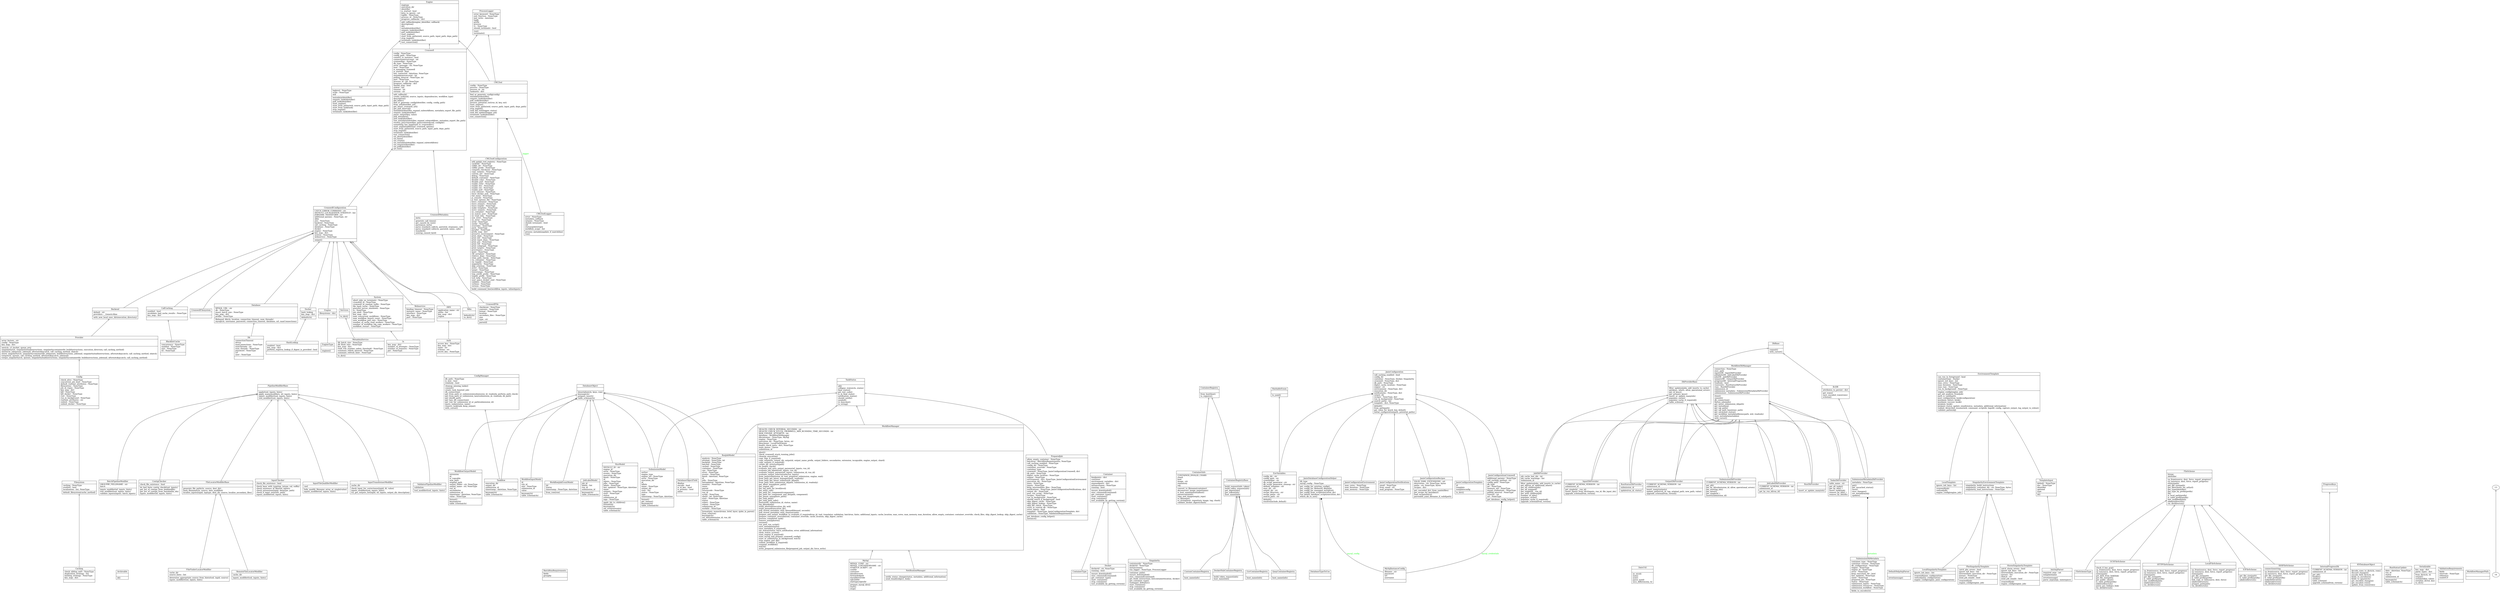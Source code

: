 digraph "classes_janis_assistant" {
charset="utf-8"
rankdir=BT
"0" [label="{AWS|application_name : str\lauths : list\lkey_map : dict\lregion\l|}", shape="record"];
"2" [label="{Akka|\l|default(cls)\lto_dict()\l}", shape="record"];
"3" [label="{Archivable|\l|id()\l}", shape="record"];
"4" [label="{Auth|access_key : NoneType\lkey_map : dict\lname : str\lscheme : str\lsecret_key : NoneType\l|}", shape="record"];
"5" [label="{Backend|default : str\lproviders : _GenericAlias\l|with_new_local_exec_dir(execution_directory)\l}", shape="record"];
"6" [label="{BatchPipelineModifier|GROUPBY_FIELDNAME : str\lbatch\l|inputs_modifier(wf, inputs, hints)\ltool_modifier(tool, inputs, hints)\lvalidate_inputs(inputs, batch_inputs)\l}", shape="record"];
"7" [label="{BatchRunRequirements|fields\lgroupby\l|}", shape="record"];
"8" [label="{BlacklistCache|concurrency : NoneType\lenabled : NoneType\lsize : NoneType\lttl : NoneType\l|}", shape="record"];
"9" [label="{CWLTool|config : NoneType\lprocess : NoneType\lprocess_id : int\ltaskmeta : dict\l|find_or_generate_config(config)\lmetadata(identifier)\loutputs_task(identifier)\lpoll_task(identifier)\lprocess_potential_out(run_id, key, out)\lstart_engine()\lstart_from_paths(wid, source_path, input_path, deps_path)\lstop_engine()\ltask_did_exit(logger, status)\ltask_did_update(logger, job)\lterminate_task(identifier)\ltest_connection()\l}", shape="record"];
"10" [label="{CWLToolConfiguration|add_ga4gh_tool_registry : NoneType\lcachedir : NoneType\lcidfile_dir : NoneType\lcidfile_prefix : NoneType\lcompute_checksum : NoneType\lcopy_outputs : NoneType\lcustom_net : NoneType\ldebug : NoneType\ldefault_container : NoneType\ldisable_color : NoneType\ldisable_pull : NoneType\lenable_color : NoneType\lenable_dev : NoneType\lenable_ext : NoneType\lenable_pull : NoneType\leval_timeout : NoneType\lforce_docker_pull : NoneType\lfull_name : NoneType\ljs_console : NoneType\ljs_hint_options_file : NoneType\lleave_container : NoneType\lleave_outputs : NoneType\lleave_tmpdir : NoneType\lmake_template : NoneType\lmove_outputs : NoneType\lno_container : NoneType\lno_match_user : NoneType\lno_read_only : NoneType\lnon_strict : NoneType\lon_error : NoneType\lorcid : NoneType\loutdir : NoneType\loverrides : NoneType\lpack : NoneType\lparallel : NoneType\lprefix_map : dict\lpreserve_environment : NoneType\lprint_deps : NoneType\lprint_dot : NoneType\lprint_input_deps : NoneType\lprint_pre : NoneType\lprint_rdf : NoneType\lprint_subgraph : NoneType\lprint_targets : NoneType\lprovenance : NoneType\lquiet : NoneType\lrdf_serializer : NoneType\lrelative_deps : NoneType\lrelax_path_checks : NoneType\lrm_container : NoneType\lrm_tmpdir : NoneType\lsingularity : NoneType\lskip_schemas : NoneType\lstrict : NoneType\ltarget : NoneType\ltimestamps : NoneType\ltmp_outdir_prefix : NoneType\ltmpdir_prefix : NoneType\ltool_help : NoneType\luser_space_docker_cmd : NoneType\lvalidate : NoneType\lverbose : NoneType\lversion : NoneType\l|build_command_line(workflow, inputs, inlineInputs)\l}", shape="record"];
"11" [label="{CWLToolLogger|error : NoneType\lmetadata_callback\loutputs : NoneType\lshould_terminate : bool\lsid\lstatusupdateregex\lworkflow_scope : list\l|process_metadataupdate_if_match(line)\lrun()\l}", shape="record"];
"12" [label="{Caching|check_sibling_md5 : NoneType\lduplication_strategy : list\lhashing_strategy : NoneType\lkey_map : dict\l|}", shape="record"];
"15" [label="{CallCaching|enabled : bool\linvalidate_bad_cache_results : NoneType\lkey_map : dict\l|}", shape="record"];
"16" [label="{Config|check_alive : NoneType\lconcurrent_job_limit : NoneType\ldefault_runtime_attributes : NoneType\lfilesystems : NoneType\ljob_id_regex : NoneType\lkey_map : dict\lkill : NoneType\lkill_docker : NoneType\lroot : NoneType\lrun_in_background : NoneType\lruntime_attributes : str\lsubmit : NoneType\lsubmit_docker : NoneType\l|}", shape="record"];
"17" [label="{ConfigManager|db_path : NoneType\lis_new : bool\lreadonly : bool\l|cleanup_missing_tasks()\lcommit()\lcreate_task_base(wf, job)\ldb_connection()\lget_from_path_or_submission(submission_id, readonly, perform_path_check)\lget_from_path_or_submission_lazy(submission_id, readonly, db_path)\lget_ids(db_path)\lget_lazy_db_connection()\lget_row_for_submission_id_or_path(submission_id)\lquery_tasks(status, name)\lremove_task(task, keep_output)\lwith_cursor()\l}", shape="record"];
"18" [label="{Container|bindpoints : dict\lcontainer\lenvironment_variables : dict\lexposedports : dict\linstancename : NoneType\lrunning : bool\l|ensure_downloaded()\lexec_command(command)\lget_container_type()\lstart_container()\lstop_container()\ltest_available_by_getting_version()\l}", shape="record"];
"20" [label="{ContainerInfo|CONTAINER_INVALID_CHARS\lchash\lhost\limage : str\lrepository\ltag\l|convert_to_filename(container)\ldeconstruct_image_name(name)\lis_host_name(potentialhost)\lparse(container)\lrepo_and_image(empty_repo)\lto_filename()\lto_string(host, repository, image, tag, chash)\lvalidate_docker_digest(chash)\l}", shape="record"];
"21" [label="{ContainerRegistry|\l|from_host(host)\lto_registry()\l}", shape="record"];
"22" [label="{ContainerRegistryBase|\l|build_request(info, token)\lbuild_token_request(info)\lget_digest(info)\lget_token(info)\lhost_name(info)\l}", shape="record"];
"23" [label="{ContainerType|\l|}", shape="record"];
"24" [label="{ContigChecker|check_file_existence : bool\l|do_bed_fasta_contig_check(tool, inputs)\lget_list_of_contigs_from_bed(bedfile)\lget_list_of_contigs_from_fastafai(fai_idx)\linputs_modifier(wf, inputs, hints)\l}", shape="record"];
"25" [label="{Cromwell|config : NoneType\lconfig_path : NoneType\lconnect_to_instance : bool\lconnectionerrorcount : int\lcromwelljar : NoneType\ldb_type : NoneType\lerror_message : str, NoneType\lhost : NoneType\lis_managing_cromwell\lis_started : bool\llast_contacted : datetime, NoneType\lmetadataerrorcount : int\lpolling_interval : NoneType, int\lport : NoneType\lprocess_id : int, NoneType\lprogress_callbacks : dict\lshould_stop : bool\lstdout : list\ltimeout : int\lversion : str\l|add_callback()\lcreate_task(wid, source, inputs, dependencies, workflow_type)\ldescription()\ldid_fail(rc)\lfind_or_generate_config(identifier, config, config_path)\lfrom_url(identifier, url)\lget_latest_cromwell_url()\lget_poll_interval()\lmetadata(identifier, expand_subworkflows, metadata_export_file_path)\loutputs_task(identifier)\lparse_output(key, value)\lpoll_metadata()\lpoll_task(identifier)\lraw_metadata(identifier, expand_subworkflows, metadata_export_file_path)\lresolve_jar(cromwelljar, janiscromwellconf, configdir)\lsomething_has_happened_to_cromwell(rc)\lstart_engine(additional_cromwell_options)\lstart_from_paths(wid, source_path, input_path, deps_path)\lstop_engine()\lterminate_task(identifier)\ltest_connection()\lurl_abort(identifier)\lurl_base()\lurl_create()\lurl_metadata(identifier, expand_subworkflows)\lurl_outputs(identifier)\lurl_poll(identifier)\lurl_test()\l}", shape="record"];
"26" [label="{CromwellConfiguration|CATCH_ERROR_COMMAND : str\lDEFAULT_LOCALIZATION_STRATEGY : list\lJOBNAME_TRANSFORM : str\ladditional_params : NoneType, str\lakka\laws : NoneType\lbackend : NoneType\lcall_caching : NoneType\ldatabase : NoneType\ldocker\lengine : NoneType\lkey_map : dict\lsystem : NoneType\lwebservice : NoneType\l|output()\l}", shape="record"];
"27" [label="{CromwellFile|checksum : NoneType\lcontents : NoneType\lformat : NoneType\llocation\lsecondary_files : NoneType\lsize\ltype : str\l|parse(d)\l}", shape="record"];
"28" [label="{CromwellFilesystem|\l|}", shape="record"];
"29" [label="{CromwellMetadata|meta\l|generate_call_times()\lget_caused_by_text()\lparse(json_meta)\lparse_standard_call(cls, parentid, stepname, call)\lparse_standard_calls(cls, parentid, name, calls)\lstandard()\lunwrap_caused_by(d)\l}", shape="record"];
"30" [label="{CustomContainerRegistry|\l|host_name(info)\l}", shape="record"];
"31" [label="{Database|MYSQL_URL : str\ldb : NoneType\linsert_batch_size : NoneType\lkey_map : dict\lprofile : NoneType\l|filebased_db(cls, location, connection_timeout, num_threads)\lmysql(cls, username, password, connection_timeout, database, url, maxConnections)\l}", shape="record"];
"32" [label="{DatabaseObject|\l|deserialize(cls, keys, row)\lkeymap(cls)\lprepare_insert()\ltable_schema(cls)\l}", shape="record"];
"33" [label="{DatabaseObjectField|dbalias\lencode : bool\lis_id_key : bool\lis_primary : bool\lname\l|}", shape="record"];
"34" [label="{DatabaseTypeToUse|\l|}", shape="record"];
"35" [label="{DateUtil|\l|as_utc(d)\lmax()\lnow()\lparse_iso(d)\lsecs_difference(a, b)\l}", shape="record"];
"36" [label="{Db|connectionTimeout\ldriver\lmaxConnections : NoneType\lnumThreads : int\lnum_threads : NoneType\lpassword : NoneType\lurl\luser : NoneType\l|}", shape="record"];
"37" [label="{DbBase|\l|commit()\lwith_cursor()\l}", shape="record"];
"38" [label="{DbProviderBase|\l|filter_updates(jobs, add_inserts_to_cache)\lget(keys, where, allow_operational_errors)\lget_id_keys()\lget_primary_keys()\linsert_or_update_many(els)\lpopulate_cache()\lpopulate_cache_if_required()\ltable_schema()\l}", shape="record"];
"39" [label="{DefaultHelpArgParser|\l|error(message)\l}", shape="record"];
"40" [label="{Docker|hash_lookup\lkey_map : dict\l|default(cls)\l}", shape="record"];
"41" [label="{Docker|dockerid : str, NoneType\lrunning : bool\l|ensure_downloaded()\lexec_command(command)\lget_container_type()\lstart_container()\lstop_container()\ltest_available_by_getting_version()\l}", shape="record"];
"42" [label="{DockerHubContainerRegistry|\l|build_token_request(info)\lhost_name(info)\l}", shape="record"];
"43" [label="{Engine|engtype\lexecution_dir\lidentifier\lis_started : bool\lkeys_to_ignore : set\llogfile : NoneType\lprocess_id : NoneType\lprogress_callbacks : dict\l|add_callback(engine_identifier, callback)\ldescription()\lid()\lmetadata(identifier)\loutputs_task(identifier)\lpoll_task(identifier)\lstart_engine()\lstart_from_paths(wid, source_path, input_path, deps_path)\lstop_engine()\lterminate_task(identifier)\ltest_connection()\l}", shape="record"];
"44" [label="{Engine|filesystems : dict\l|}", shape="record"];
"45" [label="{EngineType|\l|engines()\l}", shape="record"];
"46" [label="{EnvVariables|config_dir : str\lconfig_path : str\lcromwelljar : str\ldb_script_generator : str\ldb_script_generator_cleanup : str\ldefault_template : str\lexec_dir : str\loutput_dir : str\lrecipe_directory : str\lrecipe_paths : str\lsearch_path : str\l|default()\lresolve(include_default)\l}", shape="record"];
"47" [label="{EnvironmentTemplate|can_run_in_foreground : bool\lcontainertype : Docker\lignore_init_keys : list\lmax_cores : NoneType\lmax_duration : NoneType\lmax_ram : NoneType\lrun_in_background : NoneType\l|engine_config(engine, job)\lget_job_analysis_from(job)\lpath_is_valid(path)\lpost_configuration_hook(configuration)\lpostjanis_failure_hook()\lpostjanis_success_hook()\lprejanis_hook()\lprepare_status_update_email(status, metadata, additional_information)\lsubmit_detatched_resume(wid, command, scriptdir, logsdir, config, capture_output, log_output_to_stdout)\lvalidate_paths(obj)\l}", shape="record"];
"48" [label="{FileFinderLocatorModifier|cache_dir\lsource_hints : list\l|determine_appropriate_source_from_hints(tool, inpid, source)\linputs_modifier(tool, inputs, hints)\l}", shape="record"];
"49" [label="{FileLocatorModifierBase|\l|generate_file_path(cls, source, dest_dir)\lhash_filename(cls, source, date_modified)\llocalise_inputs(inpid, inptype, dest_dir, source, localise_secondary_files)\l}", shape="record"];
"50" [label="{FileScheme|fstype\lidentifier\l|cp_from(source, dest, force, report_progress)\lcp_to(source, dest, force, report_progress)\lexists(path)\lget_file_size(path)\lget_filescheme_for_url(url)\lget_type(identifier)\lget_type_by_prefix(prefix)\lid()\lis_local_path(prefix)\lis_valid_prefix(prefix)\llast_modified(path)\lmkdirs(directory)\lrm_dir(directory)\l}", shape="record"];
"51" [label="{FileSchemeType|\l|}", shape="record"];
"52" [label="{Filesystem|caching : NoneType\lenabled : bool\llocalization : list, NoneType\l|default_filesystem(cache_method)\l}", shape="record"];
"53" [label="{GCSFileScheme|\l|check_if_has_gcp()\lcp_from(source, dest, force, report_progress)\lcp_to(source, dest, force, report_progress)\lexists(path)\lget_blob_from_link(link)\lget_file_size(path)\lget_public_client()\lis_valid_prefix(prefix)\lmkdirs(directory)\lparse_gcs_link(gcs_link)\lrm_dir(directory)\l}", shape="record"];
"54" [label="{GcrContainerRegistry|\l|host_name(info)\l}", shape="record"];
"58" [label="{HTTPFileScheme|\l|cp_from(source, dest, force, report_progress)\lcp_to(source, dest, force, report_progress)\lexists(path)\lget_file_size(path)\lis_valid_prefix(prefix)\llast_modified(path)\lmkdirs(directory)\lrm_dir(directory)\l}", shape="record"];
"59" [label="{HashLookup|enabled : bool\lkey_map : dict\lperform_registry_lookup_if_digest_is_provided : bool\l|}", shape="record"];
"60" [label="{HashableEnum|\l|to_yaml()\l}", shape="record"];
"61" [label="{InitArgParser|required_args : set\ltemplatename\l|error(message)\lparse_args(args, namespace)\l}", shape="record"];
"62" [label="{InputChecker|check_file_existence : bool\l|check_base_with_type(inp, intype, val, suffix)\lcheck_existence_of_files(wf, inputs)\lcheck_extensions(inpid, datatype, path)\lcheck_if_input_exists(fs, path)\linputs_modifier(wf, inputs, hints)\l}", shape="record"];
"63" [label="{InputDbProvider|CURRENT_SCHEMA_VERSION : int\lsubmission_id\l|get_single(id_, run_id)\linsert_inputs_from_dict(inputs, run_id, file_input_ids)\lupgrade_schema(from_version)\l}", shape="record"];
"64" [label="{InputFileQualifierModifier|cwd\l|fully_qualify_filename_array_or_single(value)\linputs_modifier(wf, inputs, hints)\l}", shape="record"];
"65" [label="{InputTransformerModifier|cache_dir\l|check_input_for_correctness(inpid, dt, value)\linputs_modifier(tool, inputs, hints)\ltry_get_outputs_for(inpid, wf, inputs, output_dir, description)\l}", shape="record"];
"66" [label="{InternalProgressDb|CURRENT_SCHEMA_VERSION : int\lsubmission_id\l|get_all()\lhas(key)\lset(key)\ltable_schema()\lupgrade_schema(from_version)\l}", shape="record"];
"67" [label="{Io|key_map : dict\lnumber_of_attempts : NoneType\lnumber_of_requests : NoneType\lper : NoneType\l|}", shape="record"];
"68" [label="{JanisConfiguration|call_caching_enabled : bool\lconfig_dir\lcontainer : NoneType, Docker, Singularity\lcromwell : NoneType, dict\ldb_path : NoneType\ldigest_cache_location : NoneType\lengine : str\lenvironment : NoneType, dict\lexecution_dir\lnotifications : NoneType, dict\loutput_dir\lrecipes : NoneType, dict\lrun_in_background : NoneType\lsearch_paths : list\ltemplate : dict, NoneType\l|default()\lfrom_path(path)\lget_value_for_key(d, key, default)\linitial_configuration(path, potential_paths)\l}", shape="record"];
"69" [label="{JanisConfigurationCromwell|additional_params : NoneType\lcall_caching_method : str\lconfig_path : NoneType\ldb_type\ljar : NoneType\lmemory_mb : NoneType\lmysql_credentials : NoneType\lpolling_interval : NoneType\ltimeout : int\lurl : NoneType\l|get_database_config_helper()\l}", shape="record"];
"70" [label="{JanisConfigurationEnvironment|max_cores : NoneType\lmax_duration : NoneType\lmax_memory : NoneType\l|}", shape="record"];
"71" [label="{JanisConfigurationNotifications|email : NoneType\lfrom_email : str\lmail_program : NoneType\l|}", shape="record"];
"72" [label="{JanisConfigurationRecipes|VALID_YAML_EXTENSIONS : set\ldirectories : str, NoneType, bytes\lpaths : str, NoneType, bytes\lrecipes : dict\l|get_cascaded_dict_from_yamls(files)\lget_recipe_for_keys(keys)\lload_recipes(force)\lparseable_yaml_filename_if_valid(path)\l}", shape="record"];
"73" [label="{JanisConfigurationTemplate|id\ltemplate\ltemplateconfig\l|to_dict()\l}", shape="record"];
"74" [label="{JanisDatabaseConfigurationHelper|db_type\lmysql_config : NoneType\l|get_config_for_existing_config()\lget_config_for_filebased_db(path)\lget_config_for_managed_mysql(url)\lget_config_from_script(execution_dir)\lrun_delete_database_script(execution_dir)\lwhich_db_to_use()\l}", shape="record"];
"75" [label="{JobDbProvider|job_cache_last_idx : int\ljob_cache_warnings : list\lsubmission_id\l|filter_updates(jobs, add_inserts_to_cache)\lget_all(run_id, additional_where)\lget_all_children(jids)\lget_all_mapped()\lget_single(id_, run_id)\lget_with_children(jid)\lnumber_of_jobs()\lpopulate_cache()\lpopulate_cache_if_required()\lupgrade_schema(from_version)\l}", shape="record"];
"76" [label="{JobLabelDbProvider|CURRENT_SCHEMA_VERSION : int\lsubmission_id\l|get_by_run_id(run_id)\l}", shape="record"];
"77" [label="{JobLabelModel|job_id\llabels : list\lrun_id\lsubmission_id\l|keymap(cls)\ltable_schema(cls)\l}", shape="record"];
"78" [label="{KVDatabaseObject|\l|decode_rows_to_dict(cls, rows)\ldiscard_changes()\lencode_field_dict(cls, d)\lfields_to_encode(cls)\lfields_to_ignore(cls)\lget_encoded_changes()\lget_encoded_rows()\lupdate_from_rows(rows)\l}", shape="record"];
"79" [label="{KvDB|attributes_to_persist : dict\l|get_rows()\lsave_encoded_rows(rows)\lschema()\l}", shape="record"];
"80" [label="{LocalFileScheme|\l|cp_from(source, dest, force, report_progress)\lcp_to(source, dest, force, report_progress)\lexists(path)\lget_file_size(path)\lis_valid_prefix(prefix)\llink_copy_or_fail(source, dest, force)\lmkdirs(directory)\lprepare_path(path)\lrm_dir(directory)\l}", shape="record"];
"81" [label="{LocalSingularityTemplate|ignore_init_keys : list\l|cromwell(janis_configuration)\lcwltool(janis_configuration)\lengine_config(engine, janis_configuration)\l}", shape="record"];
"82" [label="{LocalTemplate|ignore_init_keys : list\l|cromwell(job)\lcwltool(job)\lengine_config(engine, job)\l}", shape="record"];
"83" [label="{MetadataService|db_batch_size : NoneType\ldb_flush_rate : NoneType\lkey_map : dict\lread_row_number_safety_threshold : NoneType\lsummary_refesh_interval : NoneType\lsummary_refresh_limit : NoneType\l|to_dict()\l}", shape="record"];
"84" [label="{MySql|MYSQL_CONF : str\lMYSQL_CONTAINERNAME : str\lSTARTUP_SCRIPT : str\lconfdir\lcontainer\ldatadirectory\lforwardedport\lmysqldoverride\lsqlconfdir\lstartupscriptsdir\l|prepare_mysql_dirs()\lstart()\lstop()\l}", shape="record"];
"85" [label="{MySqlInstanceConfig|dbname : str\lpassword\lurl\lusername\l|}", shape="record"];
"87" [label="{NotificationManager|\l|notify_status_change(status, metadata, additional_information)\lsend_email(subject, body)\l}", shape="record"];
"89" [label="{OutputDbProvider|CURRENT_SCHEMA_VERSION : int\lsubmission_id\l|insert_many(outputs)\lupdate_paths(run_id, tag, original_path, new_path, value)\lupgrade_schema(from_version)\l}", shape="record"];
"90" [label="{PbsSingularityTemplate|catch_pbs_errors : bool\lignore_init_keys : list\lintermediate_execution_dir : NoneType\lqueues : NoneType\lsend_job_emails : bool\l|cromwell(job)\lengine_config(engine, job)\l}", shape="record"];
"91" [label="{PipelineModifierBase|\l|apply(tool, inputs, hints)\lapply_many(modifiers, wf, inputs, hints)\linputs_modifier(tool, inputs, hints)\ltool_modifier(tool, inputs, hints)\l}", shape="record"];
"92" [label="{PreparedJob|allow_empty_container : NoneType\lbatchrun : BatchRunRequirements, NoneType\lcall_caching_enabled : NoneType\lconfig_dir : NoneType\lcontainer_override : NoneType\lcontainer_type\lcromwell : NoneType, JanisConfigurationCromwell, dict\ldb_path : NoneType\ldigest_cache_location : NoneType\lengine : NoneType\lenvironment : dict, NoneType, JanisConfigurationEnvironment\lexecution_dir : NoneType\lhints : NoneType\linputs : NoneType\lkeep_intermediate_files : NoneType\lnotifications : NoneType, JanisConfigurationNotifications, dict\loutput_dir : NoneType\lpost_run_script : NoneType\lrecipes : NoneType\lrun_in_background : NoneType\lshould_watch_if_background : bool\lskip_digest_cache : NoneType\lskip_digest_lookup : NoneType\lskip_file_check : NoneType\lstore_in_central_db : NoneType\lstrict_inputs : bool\ltemplate : NoneType, JanisConfigurationTemplate, dict\lvalidation : NoneType, ValidationRequirements\l|get_database_config_helper()\linstance()\l}", shape="record"];
"93" [label="{ProcessLogger|error_keyword : NoneType\lexit_function : NoneType\llast_write : datetime\llogfp\lprefix\lprocess\lrc : NoneType\lshould_terminate : bool\l|run()\lterminate()\l}", shape="record"];
"94" [label="{ProgressKeys|\l|}", shape="record"];
"95" [label="{Provider|actor_factory : str\lconfig : NoneType\lkey_map : dict\l|aws(cls, s3_bucket, queue_arn)\lsingularity(cls, singularityloadinstructions, singularitycontainerdir, buildinstructions, execution_directory, call_caching_method)\lslurm(cls, jobqueues, jobemail, afternotokaycatch, call_caching_method, sbatch)\lslurm_singularity(cls, singularitycontainerdir, jobqueues, buildinstructions, jobemail, singularityloadinstructions, afternotokaycatch, call_caching_method, sbatch)\ltorque(cls, queues, call_caching_method, afternotokaycatch, jobemail)\ltorque_singularity(cls, queues, singularityloadinstructions, singularitycontainerdir, buildinstructions, jobemail, afternotokaycatch, call_caching_method)\l}", shape="record"];
"96" [label="{QuayContainerRegistry|\l|host_name(info)\l}", shape="record"];
"97" [label="{RemoteFileLocatorModifier|cache_dir\l|inputs_modifier(tool, inputs, hints)\l}", shape="record"];
"98" [label="{RunDbProvider|\l|insert_or_update_many(els)\l}", shape="record"];
"99" [label="{RunJobModel|analysis : NoneType\lattempt : NoneType, int\lbackend : NoneType\lbatchid : NoneType\lcached : NoneType\lcontainer : NoneType\lcpu : NoneType\lerror : NoneType\levents : NoneType\lfinish : datetime, NoneType\lid_\ljobs : NoneType\llastupdated : datetime, NoneType\lmemory : NoneType\lname\lparent\lreturncode : NoneType\lrun_id\lscript : NoneType\lshard : int, NoneType\lstart : NoneType, datetime\lstatus\lstderr : NoneType\lstdout : NoneType\lsubmission_id\lworkdir : NoneType\l|format(pre, monochrome, brief, layer, njobs_in_parent)\lfrom_row(row)\lkeymap(cls)\lset_ids(submission_id, run_id)\ltable_schema(cls)\l}", shape="record"];
"100" [label="{RunModel|DEFAULT_ID : str\lengine_id\lerror : NoneType\levents : NoneType\lexecution_dir\lfinish : NoneType\lid_\linputs : NoneType\ljobs : NoneType\llabels : NoneType\llast_updated : NoneType, datetime\lname\loutputs : NoneType\lstart : NoneType\lstatus\lsubmission_id\ltags : NoneType\l|apply_ids_to_children()\lformat(tb)\lkeymap(cls)\lset_events(events)\ltable_schema(cls)\l}", shape="record"];
"101" [label="{RunStatusDbProvider|submission_id\l|update(run_id, status)\l}", shape="record"];
"102" [label="{RunStatusUpdate|date : datetime, NoneType\lrun_id\lstatus\lsubmission_id\l|keymap(cls)\ltable_schema(cls)\l}", shape="record"];
"103" [label="{S3FileScheme|\l|get_file_size(path)\lis_valid_prefix(prefix)\lmkdirs(directory)\l}", shape="record"];
"104" [label="{SSHFileScheme|connectionstring\l|cp_from(source, dest, force, report_progress)\lcp_to(source, dest, force, report_progress)\lget_file_size(path)\lis_valid_prefix(prefix)\lmakedir(location)\lmkdirs(directory)\lrm_dir(directory)\l}", shape="record"];
"105" [label="{Serializable|key_map : dict\lparse_types : dict\l|from_dict(cls, d)\loutput()\lserialize(key, value)\lserialize_dict(d, km)\lto_dict()\l}", shape="record"];
"106" [label="{Services|\l|to_dict()\l}", shape="record"];
"110" [label="{Singularity|containerdir : NoneType\ldockerid : NoneType\linstancename\lrun_logger : NoneType, ProcessLogger\l|container_path()\lensure_downloaded()\lexec_command(command)\lget_build_instructions_for(containerlocation, docker)\lget_container_type()\lrunlogger_didexit(rc)\lstart_container()\lstop_container()\ltest_available_by_getting_version()\l}", shape="record"];
"111" [label="{SingularityEnvironmentTemplate|singularity_build_instructions\lsingularity_container_dir : str, NoneType, bytes\lsingularity_load_instructions : NoneType\l|}", shape="record"];
"112" [label="{SlurmSingularityTemplate|catch_slurm_errors : bool\lignore_init_keys : list\lintermediate_execution_dir : NoneType\lqueues : list\lsbatch : str\lsend_job_emails : bool\l|cromwell(job)\lengine_config(engine, job)\l}", shape="record"];
"113" [label="{SubmissionDbMetadata|container_type : NoneType\lcontainer_version : NoneType\ldb_configuration : NoneType\lengine : NoneType\lengine_id : NoneType\lerror : NoneType\lkeep_execution_dir : bool\llast_updated : NoneType\lname : NoneType\lprepared_job : NoneType\lstatus : NoneType\lsubmission_inputs : NoneType\lsubmission_resources : NoneType\lsubmission_workflow : NoneType\l|fields_to_encode(cls)\l}", shape="record"];
"114" [label="{SubmissionDbProvider|CURRENT_SCHEMA_VERSION : int\l|get_all()\lget_by_id(submission_id, allow_operational_errors)\lget_existing_ids()\lget_latest()\lget_single(id_)\linsert(submission_id)\l}", shape="record"];
"115" [label="{SubmissionMetadataDbProvider|metadata : NoneType\l|get()\lget_uncached_status()\lsave()\lsave_changes()\lset_metadata(obj)\lupdate()\l}", shape="record"];
"116" [label="{SubmissionModel|author\lengine_type\lengine_url : NoneType\lerror : NoneType\lexecution_dir\lid_\llabels\lname : NoneType\loutput_dir\lruns : list\lstatus : NoneType\ltags\ltimestamp : NoneType, datetime\l|format()\lget_names()\lkeymap(cls)\ltable_schema(cls)\l}", shape="record"];
"117" [label="{System|abort_jobs_on_terminate : NoneType\lcromwell_id : NoneType\lcromwell_id_random_suffix : NoneType\lfile_hash_cache : NoneType\lgraceful_server_shutdown : NoneType\lio : NoneType\ljob_shell : NoneType\lkey_map : dict\lmax_concurrent_workflows : NoneType\lmax_workflow_launch_count : NoneType\lnew_workflow_poll_rate : NoneType\lnumber_of_cache_read_workers : NoneType\lnumber_of_workflow_log_copy_workers : NoneType\lworkflow_restart : NoneType\l|}", shape="record"];
"118" [label="{TaskRow|execution_dir\loutput_dir\lsubmission_id\ltimestamp : datetime, NoneType\l|keymap(cls)\ltable_schema(cls)\l}", shape="record"];
"119" [label="{TaskStatus|\l|all()\lcollapse_states(cls, states)\lfinal_states()\lget_exit_code()\lis_in_final_state()\lnotification_states()\lshould_notify()\lsymbol()\lto_hexcolor()\lto_string()\l}", shape="record"];
"120" [label="{TasksDbProvider|table_name : str\l|get_all_tasks()\lget_by_id(id_)\linsert_task(task)\lremove_by_id(id_)\lremove_by_ids(ids)\l}", shape="record"];
"121" [label="{TemplateInput|default : NoneType\ldoc : NoneType\lidentifier\loptional\ltype\l|id()\l}", shape="record"];
"139" [label="{Toil|loglevel : NoneType\lscale : NoneType\lwid\l|metadata(identifier)\loutputs_task(identifier)\lpoll_task(identifier)\lstart_engine()\lstart_from_paths(wid, source_path, input_path, deps_path)\lstart_from_task(task)\lstop_engine()\lterminate_task(identifier)\l}", shape="record"];
"144" [label="{ValidationRequirements|fields\lintervals : NoneType\lreference\ltruthVCF\l|}", shape="record"];
"145" [label="{ValidatorPipelineModifier|validation\l|tool_modifier(tool, inputs, hints)\l}", shape="record"];
"146" [label="{Webservice|binding_timeout : NoneType\linstance_name : NoneType\linterface : NoneType\lkey_map : dict\lport : NoneType\l|}", shape="record"];
"148" [label="{WorkflowDbManager|connection : NoneType\lexec_path\linputsDB : InputDbProvider\ljoblabelsDB : JobLabelDbProvider\ljobsDB : JobDbProvider\loutputsDB : OutputDbProvider\lprogressDB : InternalProgressDb\lreadonly : bool\lrunevents : RunStatusDbProvider\lruns : RunDbProvider\lsubmission_id\lsubmission_metadata : SubmissionMetadataDbProvider\lsubmissions : SubmissionDbProvider\l|close()\lcommit()\ldb_connection()\lflatten_jobs(jobs)\lget_latest_submission_id(path)\lget_metadata()\lget_sql_path()\lget_sql_path_base(exec_path)\lget_uncached_status()\lget_workflow_metadatadb(execpath, wid, readonly)\lsave_metadata(metadata)\lwith_cursor()\l}", shape="record"];
"149" [label="{WorkflowInputModel|id_\lrun_id\lsize : NoneType\lsubmission_id\lvalue\l|keymap(cls)\ltable_schema(cls)\l}", shape="record"];
"150" [label="{WorkflowJobEventModel|jid\lstatus\ltimestamp : NoneType, datetime\l|from_row(row)\l}", shape="record"];
"151" [label="{WorkflowManager|HEALTH_CHECK_INTERVAL_SECONDS : int\lHEALTH_CHECK_STUCK_CROMWELL_MIN_RUNNING_TIME_SECONDS : int\lMAX_ENGINE_ATTEMPTS : int\ldatabase : WorkflowDbManager\ldbcontainer : NoneType, MySql\lengine : NoneType\lexecution_dir : NoneType, bytes, str\lfilescheme : LocalFileScheme\lhealth_check_meta : dict, NoneType\lmain_queue : Queue\lsubmission_id\l|abort()\lcheck_cromwell_stuck_running_jobs()\lcleanup_execution()\lcopy_logs_if_required()\lcopy_output(fs, output_dir, outputid, output_name_prefix, output_folders, secondaries, extension, iscopyable, engine_output, shard)\lcopy_outputs_if_required()\lcreate_dir_structure(path)\ldo_health_check()\levaluate_and_save_output_params(wf, inputs, run_id)\levaluate_job_labels(tool, inputs, run_id)\levaluate_output_params(wf, inputs, submission_id, run_id)\levaluate_output_selector(selector, inputs)\lfrom_janis(submission_id, tool, prepared_submission, engine, wait)\lfrom_path_get_latest_manager(path, readonly)\lfrom_path_get_latest_submission_id(path)\lfrom_path_with_submission_id(path, submission_id, readonly)\lget_abort_semaphore_path()\lget_engine_id()\lget_log_path_for_level(level)\lget_meta_call()\lget_path_for_component(component)\lget_path_for_component_and_dir(path, component)\lget_pause_semaphore_path()\lget_task_path()\lget_task_path_safe()\lhas(outdir, submission_id, status, name)\llog_dbtaskinfo()\lmark_aborted(execution_dir, wid)\lmark_paused(execution_dir)\lpoll_stored_metadata_with_blessed(blessed, seconds)\lpoll_stored_metadata_with_clear(seconds)\lprepare_and_output_workflow_to_evaluate_if_required(run_id, tool, translator, validation, batchrun, hints, additional_inputs, cache_location, max_cores, max_memory, max_duration, allow_empty_container, container_override, check_files, skip_digest_lookup, skip_digest_cache)\lprepare_container_override(tool, container_override, cache_location, skip_digest_cache)\lprocess_completed_task()\lremove_semaphores()\lresume()\lrun_post_run_script()\lsave_metadata(meta)\lsave_metadata_if_required()\lset_status(status, force_notification, error, additional_information)\lshow_status_screen()\lstart_engine_if_required()\lstart_mysql_and_prepare_cromwell_config()\lstart_or_submit(run_in_background, watch)\lstop_engine_and_db()\lsubmit_workflow_if_required()\lsuspend_workflow()\lwatch()\lwrite_prepared_submission_file(prepared_job, output_dir, force_write)\l}", shape="record"];
"152" [label="{WorkflowManagerPath|\l|}", shape="record"];
"153" [label="{WorkflowOutputModel|extension\lid_\lis_copyable\lnew_path\loriginal_path\loutput_folder : str, NoneType\loutput_name : str, NoneType\lrun_id\lsecondaries\lsubmission_id\ltimestamp : datetime, NoneType\lvalue : NoneType\l|format()\lkeymap(cls)\ltable_schema(cls)\l}", shape="record"];

"14" -> "13" [arrowhead="empty", arrowtail="none"];
"30" -> "22" [arrowhead="empty", arrowtail="none"];
"22" -> "21" [arrowhead="empty", arrowtail="none"];
"20" -> "21" [arrowhead="empty", arrowtail="none"];
"38" -> "37" [arrowhead="empty", arrowtail="none"];
"42" -> "22" [arrowhead="empty", arrowtail="none"];
"46" -> "60" [arrowhead="empty", arrowtail="none"];
"49" -> "91" [arrowhead="empty", arrowtail="none"];
"54" -> "22" [arrowhead="empty", arrowtail="none"];
"96" -> "22" [arrowhead="empty", arrowtail="none"];
"104" -> "50" [arrowhead="empty", arrowtail="none"];
"11" -> "9" [arrowhead="diamond", arrowtail="none", fontcolor="green", label="_logger", style="solid"];
"85" -> "69" [arrowhead="diamond", arrowtail="none", fontcolor="green", label="mysql_credentials", style="solid"];
"85" -> "74" [arrowhead="diamond", arrowtail="none", fontcolor="green", label="mysql_config", style="solid"];
"113" -> "115" [arrowhead="diamond", arrowtail="none", fontcolor="green", label="metadata", style="solid"];

# Fileschemes
"53" -> "50" [arrowhead="empty", arrowtail="none"];
"58" -> "50" [arrowhead="empty", arrowtail="none"];
"80" -> "50" [arrowhead="empty", arrowtail="none"];
"103" -> "50" [arrowhead="empty", arrowtail="none"];
"51" -> "50" [arrowhead="empty", arrowtail="none"];


"45" -> "44" [arrowhead="empty", arrowtail="none"];
# Process Logger
"9" -> "93" [arrowhead="empty", arrowtail="none"];
"25" -> "93" [arrowhead="empty", arrowtail="none"];
# CWLTOol
"9" -> "43"  [arrowhead="empty", arrowtail="none"];
"10" -> "9" [arrowhead="empty", arrowtail="none"];
# Toil
"139" -> "43" [arrowhead="empty", arrowtail="none"];
# Cromwell
"25" -> "43" [arrowhead="empty", arrowtail="none"];
"26" -> "25" [arrowhead="empty", arrowtail="none"];
"29" -> "25" [arrowhead="empty", arrowtail="none"];
"27" -> "29" [arrowhead="empty", arrowtail="none"];
# Containers
"41" -> "18" [arrowhead="empty", arrowtail="none"];
"23" -> "18" [arrowhead="empty", arrowtail="none"];
"110" -> "18" [arrowhead="empty", arrowtail="none"];
# JanisConfiguration
"46" -> "68"
"69" -> "68" [arrowhead="empty", arrowtail="none"];
"70" -> "68" [arrowhead="empty", arrowtail="none"];
"71" -> "68" [arrowhead="empty", arrowtail="none"];
"72" -> "68" [arrowhead="empty", arrowtail="none"];
"73" -> "68" [arrowhead="empty", arrowtail="none"];
"74" -> "68" [arrowhead="empty", arrowtail="none"];
"34" -> "74" [arrowhead="empty", arrowtail="none"];

# EnvironmentTemplate
"82" -> "47" [arrowhead="empty", arrowtail="none"];
"111" -> "47" [arrowhead="empty", arrowtail="none"];
"81" -> "111" [arrowhead="empty", arrowtail="none"];
"112" -> "111" [arrowhead="empty", arrowtail="none"];
"90" -> "111" [arrowhead="empty", arrowtail="none"];

# template parsing
"121" -> "47" [arrowhead="empty", arrowtail="none"];
"61" -> "121" [arrowhead="empty", arrowtail="none"];

# Pipeline Modifiers
"6" -> "91" [arrowhead="empty", arrowtail="none"];
"24" -> "91" [arrowhead="empty", arrowtail="none"];
"62" -> "91" [arrowhead="empty", arrowtail="none"];
"64" -> "91" [arrowhead="empty", arrowtail="none"];
"145" -> "91" [arrowhead="empty", arrowtail="none"];
"65" -> "91" [arrowhead="empty", arrowtail="none"];
"48" -> "49" [arrowhead="empty", arrowtail="none"];
"97" -> "49" [arrowhead="empty", arrowtail="none"];

# CromwellConfiguration
"0" -> "26" [arrowhead="empty", arrowtail="none"];
"2" -> "26" [arrowhead="empty", arrowtail="none"];
"5" -> "26" [arrowhead="empty", arrowtail="none"];
"31" -> "26" [arrowhead="empty", arrowtail="none"];
"44" -> "26" [arrowhead="empty", arrowtail="none"];
"40" -> "26" [arrowhead="empty", arrowtail="none"];
"15" -> "26" [arrowhead="empty", arrowtail="none"];
"106" -> "26" [arrowhead="empty", arrowtail="none"];
"117" -> "26" [arrowhead="empty", arrowtail="none"];
"146" -> "26" [arrowhead="empty", arrowtail="none"];
"28" -> "26" [arrowhead="empty", arrowtail="none"];
"4"  -> "0" [arrowhead="empty", arrowtail="none"];
"95" -> "5" [arrowhead="empty", arrowtail="none"];
"16" -> "95" [arrowhead="empty", arrowtail="none"];
"52" -> "16" [arrowhead="empty", arrowtail="none"];
"12" -> "52" [arrowhead="empty", arrowtail="none"];
"36" -> "31" [arrowhead="empty", arrowtail="none"];
"59" -> "40" [arrowhead="empty", arrowtail="none"];
"8" -> "15" [arrowhead="empty", arrowtail="none"];
"83" -> "106" [arrowhead="empty", arrowtail="none"];
"67" -> "117" [arrowhead="empty", arrowtail="none"];

# Workflow manager
"84" -> "151" [arrowhead="empty", arrowtail="none"];
"87" -> "151" [arrowhead="empty", arrowtail="none"];
# Database models
"33" -> "32" [arrowhead="empty", arrowtail="none"];
"77"  -> "32" [arrowhead="empty", arrowtail="none"];
"99"  -> "32" [arrowhead="empty", arrowtail="none"];
"100" -> "32" [arrowhead="empty", arrowtail="none"];
"116" -> "32" [arrowhead="empty", arrowtail="none"];
"149" -> "32" [arrowhead="empty", arrowtail="none"];
"150" -> "32" [arrowhead="empty", arrowtail="none"];
"153" -> "32" [arrowhead="empty", arrowtail="none"];
"118" -> "32" [arrowhead="empty", arrowtail="none"];

# Database providers
"79" -> "37" [arrowhead="empty", arrowtail="none"];

"63" -> "38" [arrowhead="empty", arrowtail="none"];
"75" -> "38" [arrowhead="empty", arrowtail="none"];
"76" -> "38" [arrowhead="empty", arrowtail="none"];
"89" -> "38" [arrowhead="empty", arrowtail="none"];
"98" -> "38" [arrowhead="empty", arrowtail="none"];
"101" -> "38" [arrowhead="empty", arrowtail="none"];
"114" -> "38" [arrowhead="empty", arrowtail="none"];
"115" -> "79" [arrowhead="empty", arrowtail="none"];
"120" -> "38" [arrowhead="empty", arrowtail="none"];
"63" -> "148" [arrowhead="empty", arrowtail="none"];
"75" -> "148" [arrowhead="empty", arrowtail="none"];
"76" -> "148" [arrowhead="empty", arrowtail="none"];
"89" -> "148" [arrowhead="empty", arrowtail="none"];
"98" -> "148" [arrowhead="empty", arrowtail="none"];
"101" -> "148" [arrowhead="empty", arrowtail="none"];
"114" -> "148" [arrowhead="empty", arrowtail="none"];
"115" -> "148" [arrowhead="empty", arrowtail="none"];
"120" -> "148" [arrowhead="empty", arrowtail="none"];
"118" -> "17" [arrowhead="empty", arrowtail="none"];


# Task Status
"151" -> "119" [arrowhead="empty", arrowtail="none"];
"99" -> "119" [arrowhead="empty", arrowtail="none"];
"116" -> "119" [arrowhead="empty", arrowtail="none"];
"92" -> "119" [arrowhead="empty", arrowtail="none"];

"66" -> "94" [arrowhead="empty", arrowtail="none"];

}

